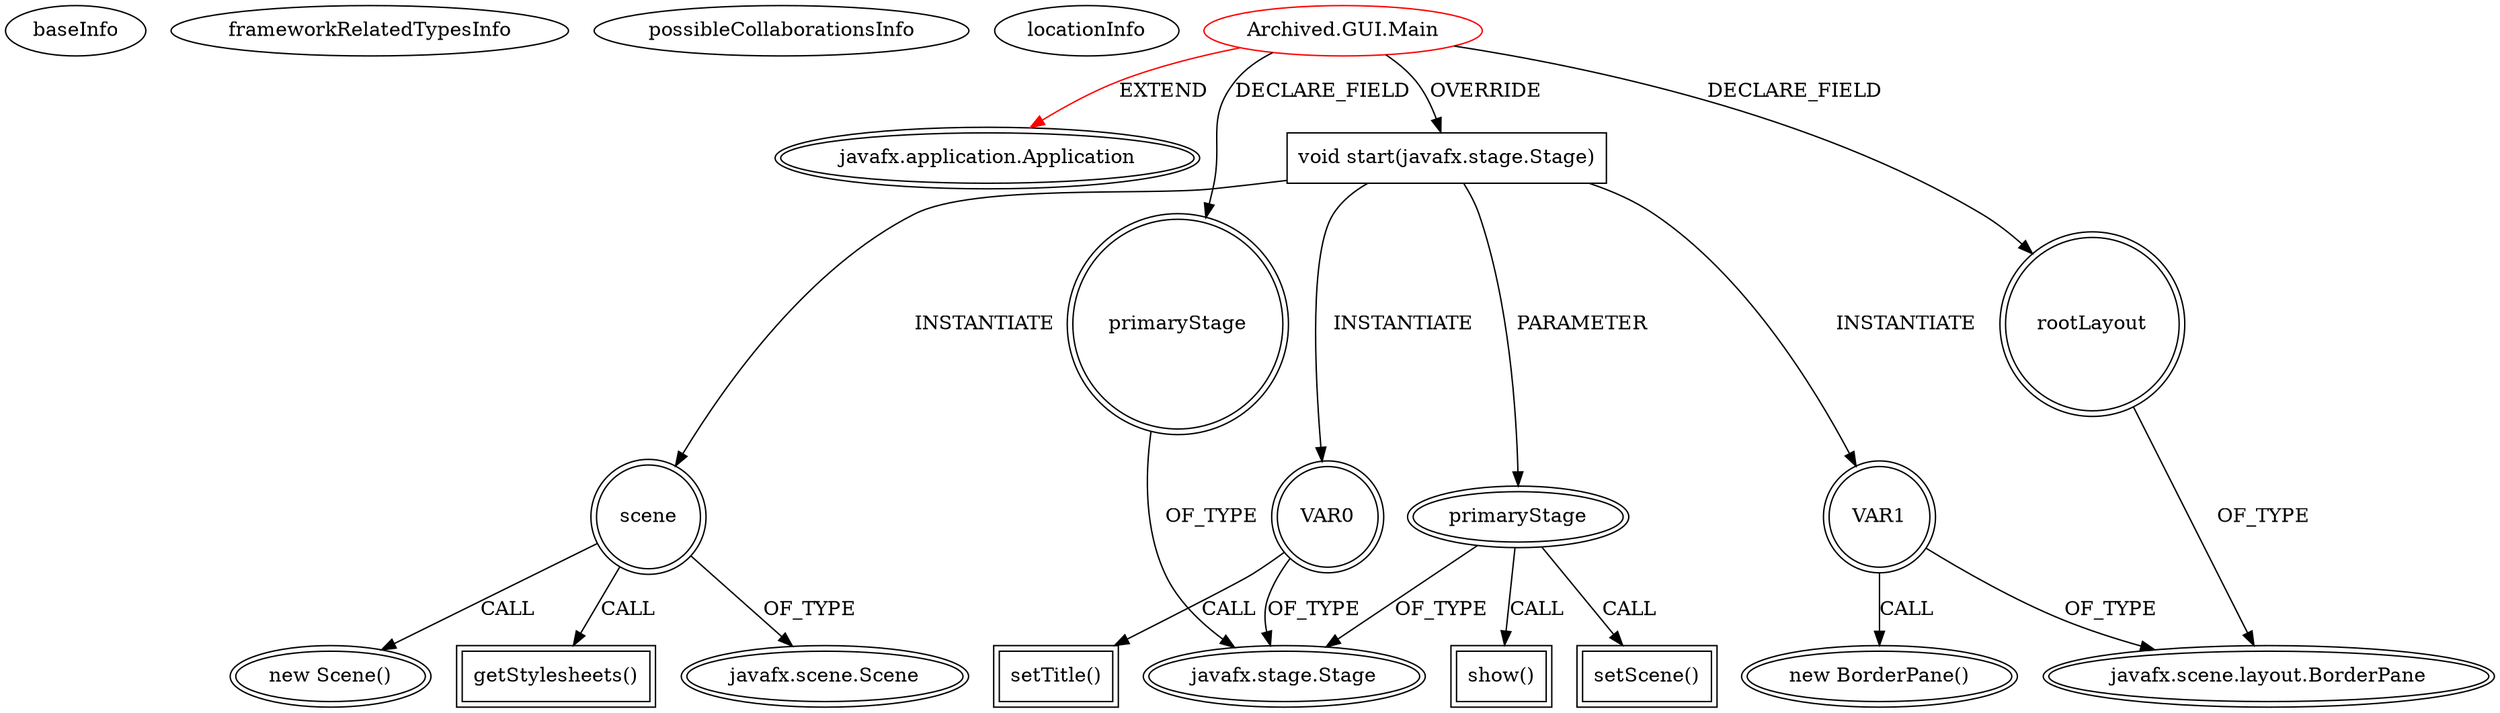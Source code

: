 digraph {
baseInfo[graphId=2327,category="extension_graph",isAnonymous=false,possibleRelation=false]
frameworkRelatedTypesInfo[0="javafx.application.Application"]
possibleCollaborationsInfo[]
locationInfo[projectName="cs2103aug2014-f10-3j-Epiphany",filePath="/cs2103aug2014-f10-3j-Epiphany/Epiphany-master/src/Archived/GUI/Main.java",contextSignature="Main",graphId="2327"]
0[label="Archived.GUI.Main",vertexType="ROOT_CLIENT_CLASS_DECLARATION",isFrameworkType=false,color=red]
1[label="javafx.application.Application",vertexType="FRAMEWORK_CLASS_TYPE",isFrameworkType=true,peripheries=2]
2[label="primaryStage",vertexType="FIELD_DECLARATION",isFrameworkType=true,peripheries=2,shape=circle]
3[label="javafx.stage.Stage",vertexType="FRAMEWORK_CLASS_TYPE",isFrameworkType=true,peripheries=2]
4[label="rootLayout",vertexType="FIELD_DECLARATION",isFrameworkType=true,peripheries=2,shape=circle]
5[label="javafx.scene.layout.BorderPane",vertexType="FRAMEWORK_CLASS_TYPE",isFrameworkType=true,peripheries=2]
6[label="void start(javafx.stage.Stage)",vertexType="OVERRIDING_METHOD_DECLARATION",isFrameworkType=false,shape=box]
7[label="primaryStage",vertexType="PARAMETER_DECLARATION",isFrameworkType=true,peripheries=2]
9[label="VAR0",vertexType="VARIABLE_EXPRESION",isFrameworkType=true,peripheries=2,shape=circle]
10[label="setTitle()",vertexType="INSIDE_CALL",isFrameworkType=true,peripheries=2,shape=box]
13[label="VAR1",vertexType="VARIABLE_EXPRESION",isFrameworkType=true,peripheries=2,shape=circle]
12[label="new BorderPane()",vertexType="CONSTRUCTOR_CALL",isFrameworkType=true,peripheries=2]
16[label="scene",vertexType="VARIABLE_EXPRESION",isFrameworkType=true,peripheries=2,shape=circle]
17[label="javafx.scene.Scene",vertexType="FRAMEWORK_CLASS_TYPE",isFrameworkType=true,peripheries=2]
15[label="new Scene()",vertexType="CONSTRUCTOR_CALL",isFrameworkType=true,peripheries=2]
19[label="getStylesheets()",vertexType="INSIDE_CALL",isFrameworkType=true,peripheries=2,shape=box]
21[label="setScene()",vertexType="INSIDE_CALL",isFrameworkType=true,peripheries=2,shape=box]
23[label="show()",vertexType="INSIDE_CALL",isFrameworkType=true,peripheries=2,shape=box]
0->1[label="EXTEND",color=red]
0->2[label="DECLARE_FIELD"]
2->3[label="OF_TYPE"]
0->4[label="DECLARE_FIELD"]
4->5[label="OF_TYPE"]
0->6[label="OVERRIDE"]
7->3[label="OF_TYPE"]
6->7[label="PARAMETER"]
6->9[label="INSTANTIATE"]
9->3[label="OF_TYPE"]
9->10[label="CALL"]
6->13[label="INSTANTIATE"]
13->5[label="OF_TYPE"]
13->12[label="CALL"]
6->16[label="INSTANTIATE"]
16->17[label="OF_TYPE"]
16->15[label="CALL"]
16->19[label="CALL"]
7->21[label="CALL"]
7->23[label="CALL"]
}
